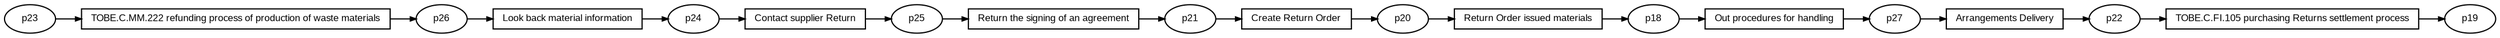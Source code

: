 digraph G {ranksep=".3"; fontsize="8"; remincross=true; margin="0.0,0.0"; fontname="Arial";rankdir="LR"; 
edge [arrowsize="0.5"];
node [height=".2",width=".2",fontname="Arial",fontsize="8"];
t0 [shape="box",label="TOBE.C.MM.222 refunding process of production of waste materials"];
t1 [shape="box",label="Out procedures for handling"];
t2 [shape="box",label="Return Order issued materials"];
t3 [shape="box",label="Arrangements Delivery"];
t4 [shape="box",label="Create Return Order"];
t5 [shape="box",label="Contact supplier Return"];
t6 [shape="box",label="TOBE.C.FI.105 purchasing Returns settlement process"];
t7 [shape="box",label="Return the signing of an agreement"];
t8 [shape="box",label="Look back material information"];
p0 [shape="oval",label="p22"];
p1 [shape="oval",label="p21"];
p2 [shape="oval",label="p20"];
p3 [shape="oval",label="p19"];
p4 [shape="oval",label="p18"];
p5 [shape="oval",label="p27"];
p6 [shape="oval",label="p26"];
p7 [shape="oval",label="p25"];
p8 [shape="oval",label="p24"];
p9 [shape="oval",label="p23"];
p4 -> t1[label=""];
t4 -> p2[label=""];
p1 -> t4[label=""];
p7 -> t7[label=""];
p8 -> t5[label=""];
t1 -> p5[label=""];
t5 -> p7[label=""];
p6 -> t8[label=""];
p0 -> t6[label=""];
t0 -> p6[label=""];
p5 -> t3[label=""];
p2 -> t2[label=""];
t7 -> p1[label=""];
t8 -> p8[label=""];
t3 -> p0[label=""];
t6 -> p3[label=""];
t2 -> p4[label=""];
p9 -> t0[label=""];
}
